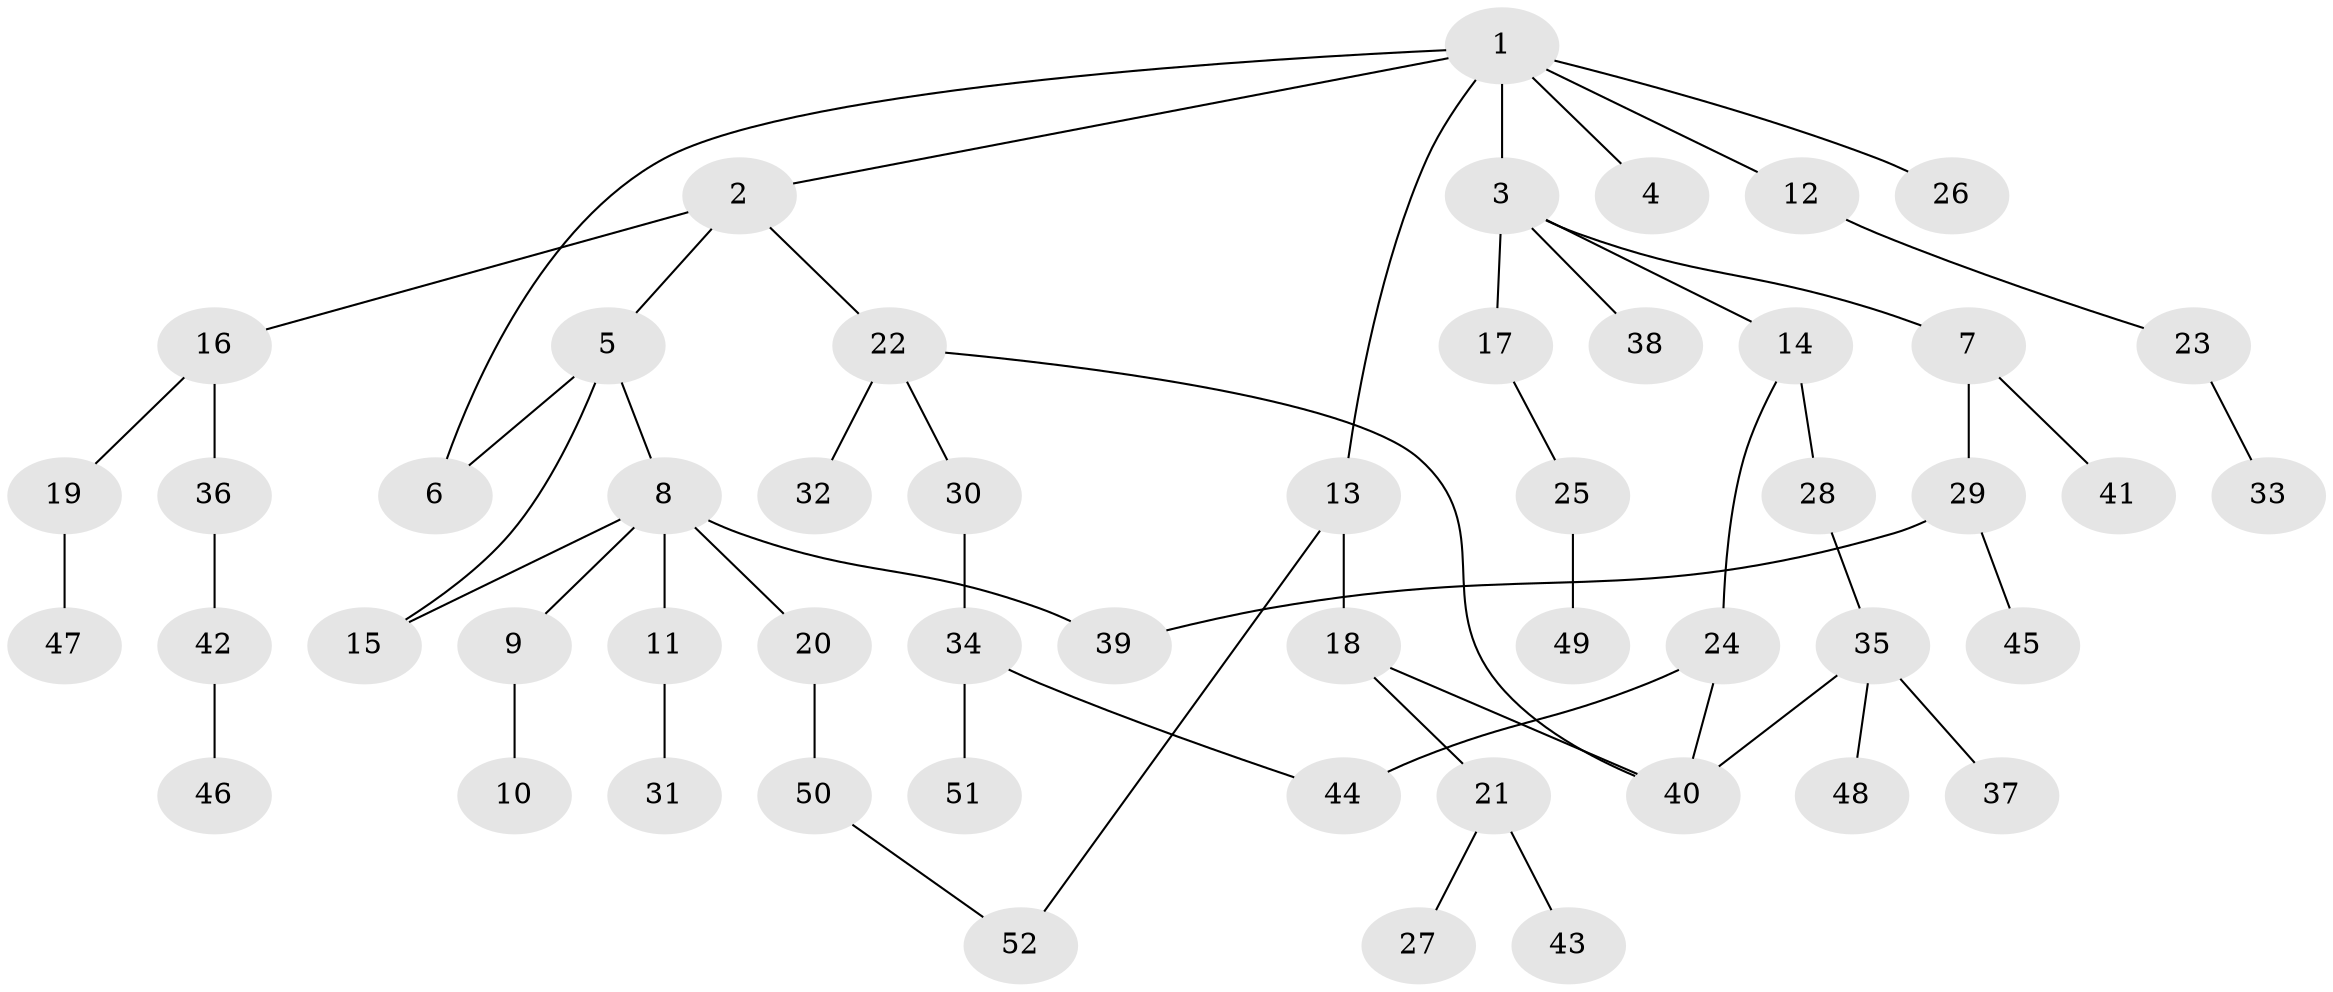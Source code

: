 // original degree distribution, {7: 0.0136986301369863, 4: 0.1095890410958904, 6: 0.0273972602739726, 2: 0.2602739726027397, 3: 0.1643835616438356, 1: 0.410958904109589, 5: 0.0136986301369863}
// Generated by graph-tools (version 1.1) at 2025/48/03/04/25 22:48:46]
// undirected, 52 vertices, 59 edges
graph export_dot {
  node [color=gray90,style=filled];
  1;
  2;
  3;
  4;
  5;
  6;
  7;
  8;
  9;
  10;
  11;
  12;
  13;
  14;
  15;
  16;
  17;
  18;
  19;
  20;
  21;
  22;
  23;
  24;
  25;
  26;
  27;
  28;
  29;
  30;
  31;
  32;
  33;
  34;
  35;
  36;
  37;
  38;
  39;
  40;
  41;
  42;
  43;
  44;
  45;
  46;
  47;
  48;
  49;
  50;
  51;
  52;
  1 -- 2 [weight=1.0];
  1 -- 3 [weight=1.0];
  1 -- 4 [weight=1.0];
  1 -- 6 [weight=1.0];
  1 -- 12 [weight=1.0];
  1 -- 13 [weight=1.0];
  1 -- 26 [weight=1.0];
  2 -- 5 [weight=1.0];
  2 -- 16 [weight=1.0];
  2 -- 22 [weight=1.0];
  3 -- 7 [weight=1.0];
  3 -- 14 [weight=1.0];
  3 -- 17 [weight=1.0];
  3 -- 38 [weight=1.0];
  5 -- 6 [weight=1.0];
  5 -- 8 [weight=1.0];
  5 -- 15 [weight=1.0];
  7 -- 29 [weight=1.0];
  7 -- 41 [weight=1.0];
  8 -- 9 [weight=1.0];
  8 -- 11 [weight=1.0];
  8 -- 15 [weight=1.0];
  8 -- 20 [weight=1.0];
  8 -- 39 [weight=1.0];
  9 -- 10 [weight=1.0];
  11 -- 31 [weight=1.0];
  12 -- 23 [weight=1.0];
  13 -- 18 [weight=1.0];
  13 -- 52 [weight=1.0];
  14 -- 24 [weight=1.0];
  14 -- 28 [weight=1.0];
  16 -- 19 [weight=1.0];
  16 -- 36 [weight=1.0];
  17 -- 25 [weight=1.0];
  18 -- 21 [weight=1.0];
  18 -- 40 [weight=1.0];
  19 -- 47 [weight=1.0];
  20 -- 50 [weight=1.0];
  21 -- 27 [weight=1.0];
  21 -- 43 [weight=1.0];
  22 -- 30 [weight=1.0];
  22 -- 32 [weight=1.0];
  22 -- 40 [weight=1.0];
  23 -- 33 [weight=1.0];
  24 -- 40 [weight=1.0];
  24 -- 44 [weight=1.0];
  25 -- 49 [weight=1.0];
  28 -- 35 [weight=1.0];
  29 -- 39 [weight=1.0];
  29 -- 45 [weight=1.0];
  30 -- 34 [weight=1.0];
  34 -- 44 [weight=1.0];
  34 -- 51 [weight=1.0];
  35 -- 37 [weight=1.0];
  35 -- 40 [weight=1.0];
  35 -- 48 [weight=1.0];
  36 -- 42 [weight=1.0];
  42 -- 46 [weight=1.0];
  50 -- 52 [weight=1.0];
}
